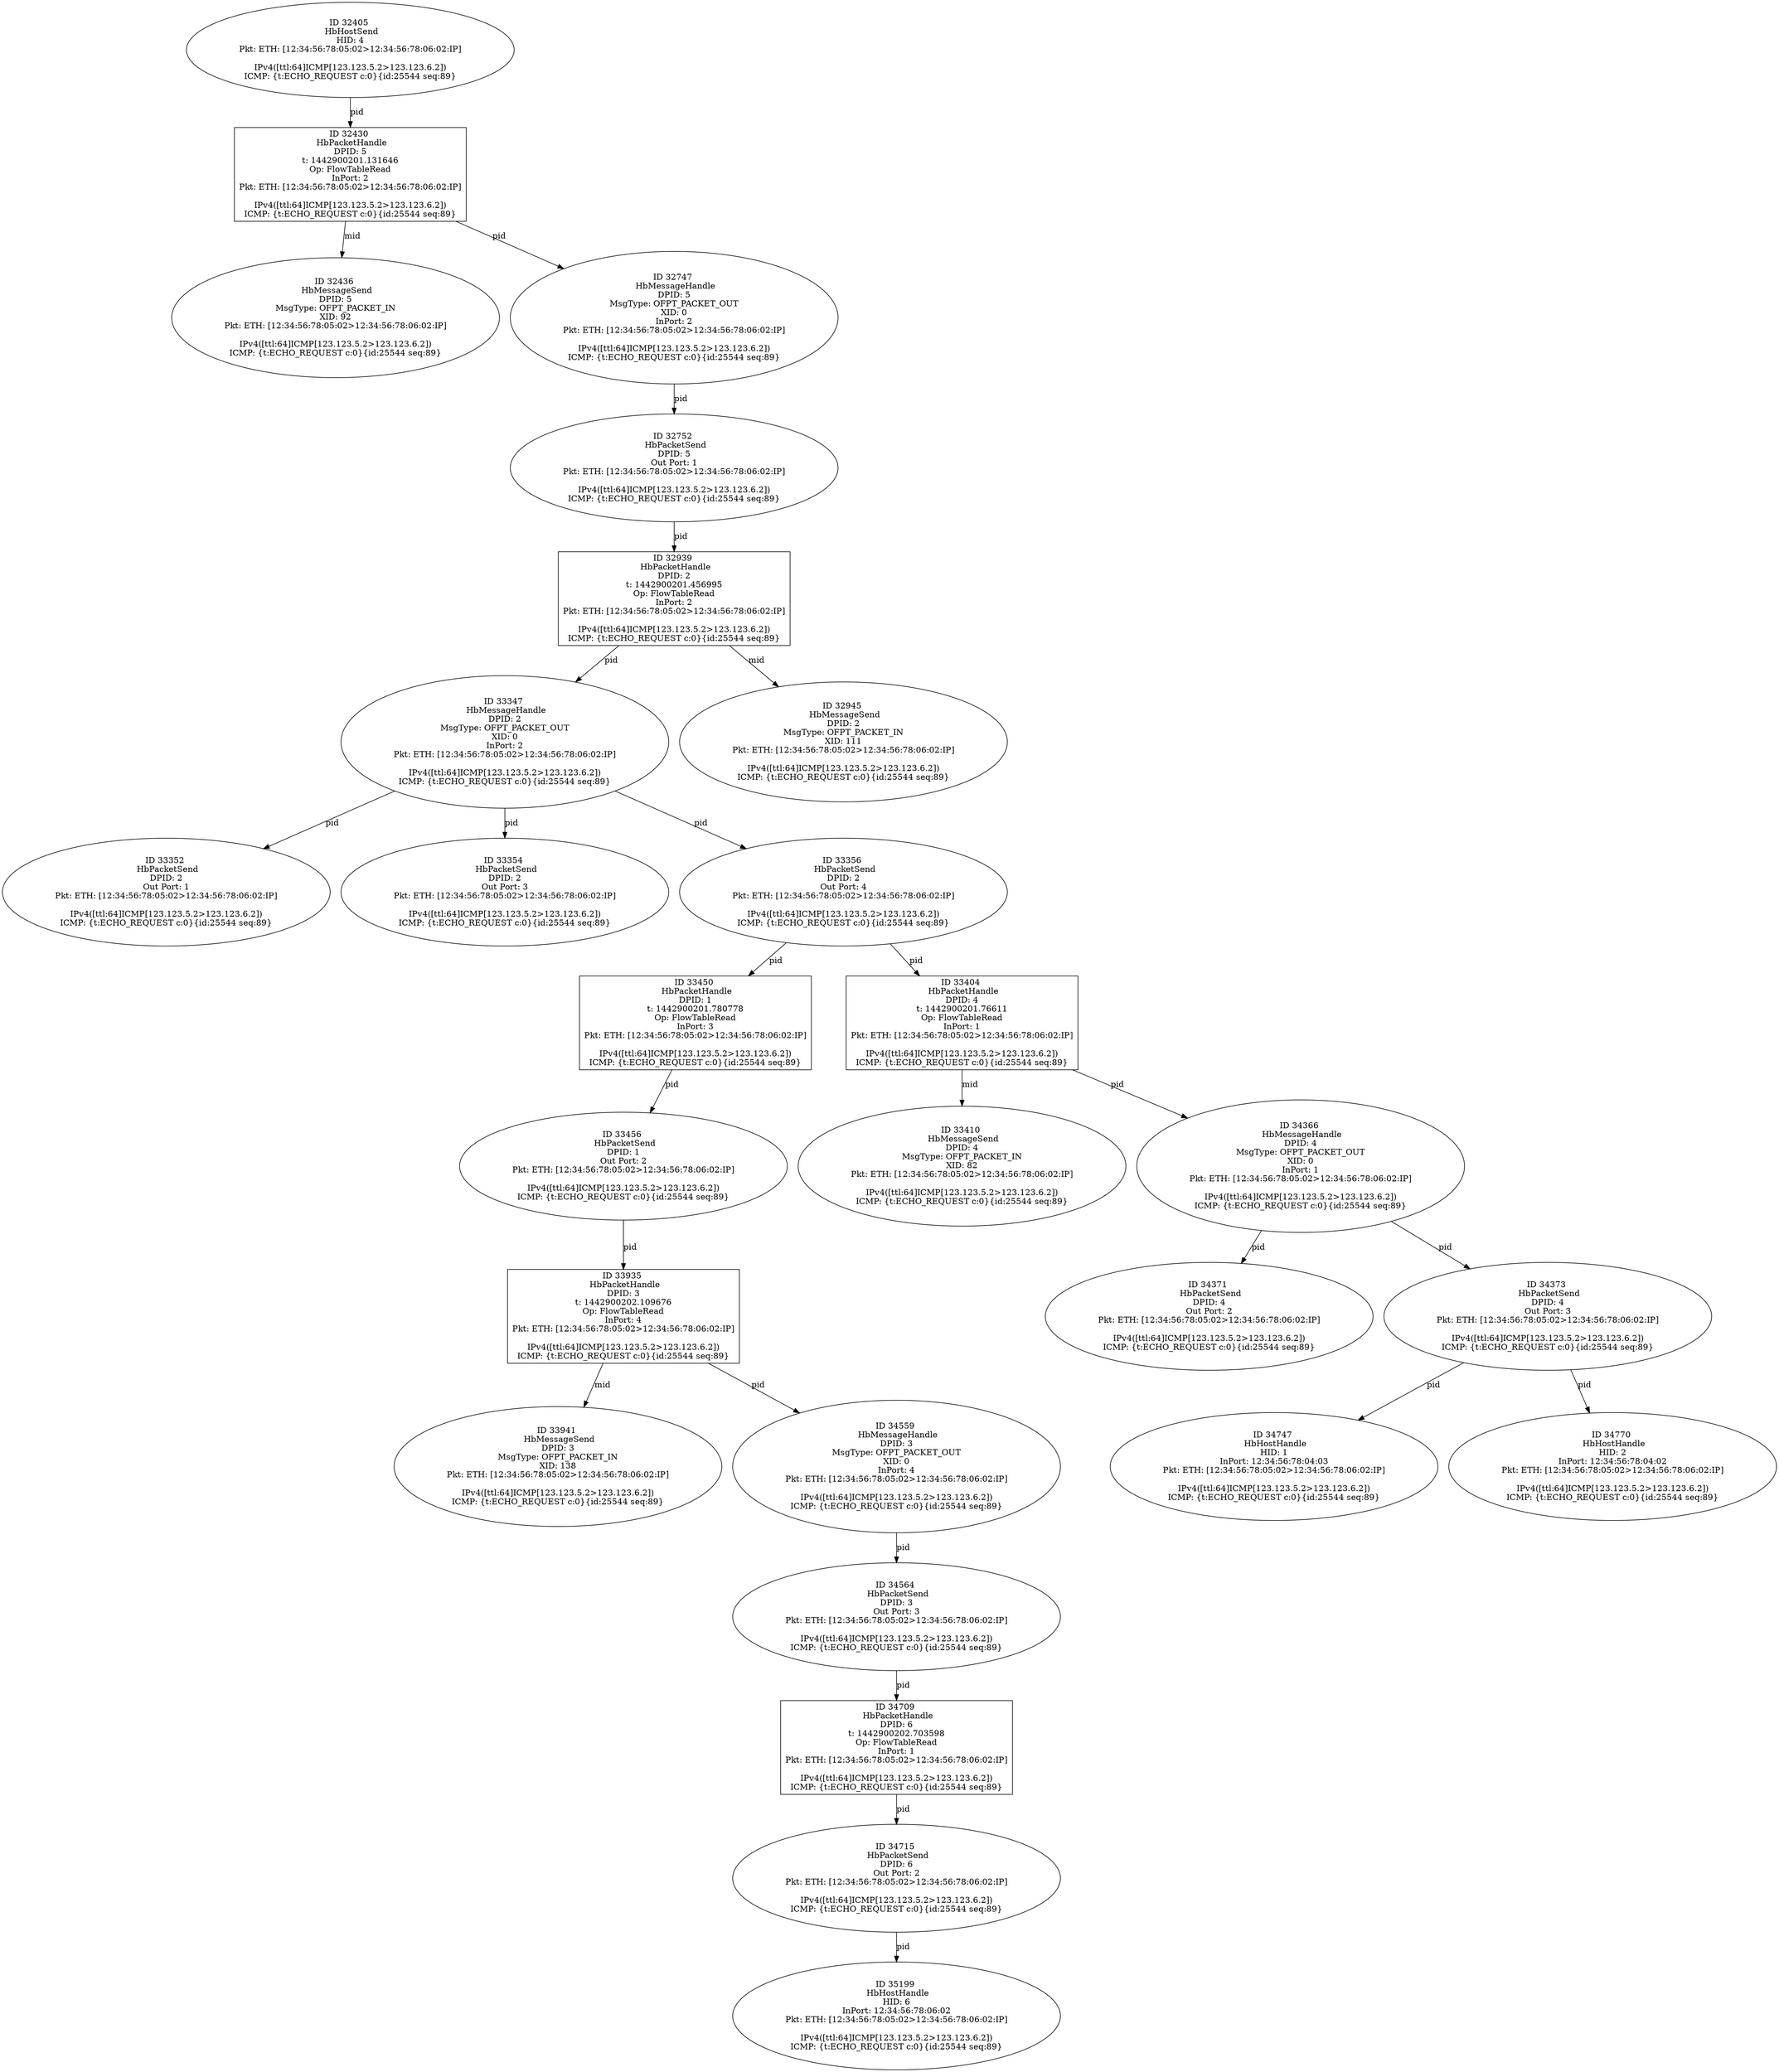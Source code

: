 strict digraph G {
33410 [shape=oval, event=<hb_events.HbMessageSend object at 0x10ec81c50>, label="ID 33410 
 HbMessageSend
DPID: 4
MsgType: OFPT_PACKET_IN
XID: 82
Pkt: ETH: [12:34:56:78:05:02>12:34:56:78:06:02:IP]

IPv4([ttl:64]ICMP[123.123.5.2>123.123.6.2])
ICMP: {t:ECHO_REQUEST c:0}{id:25544 seq:89}"];
34564 [shape=oval, event=<hb_events.HbPacketSend object at 0x10eeef990>, label="ID 34564 
 HbPacketSend
DPID: 3
Out Port: 3
Pkt: ETH: [12:34:56:78:05:02>12:34:56:78:06:02:IP]

IPv4([ttl:64]ICMP[123.123.5.2>123.123.6.2])
ICMP: {t:ECHO_REQUEST c:0}{id:25544 seq:89}"];
33935 [shape=box, event=<hb_events.HbPacketHandle object at 0x10eda1210>, label="ID 33935 
 HbPacketHandle
DPID: 3
t: 1442900202.109676
Op: FlowTableRead
InPort: 4
Pkt: ETH: [12:34:56:78:05:02>12:34:56:78:06:02:IP]

IPv4([ttl:64]ICMP[123.123.5.2>123.123.6.2])
ICMP: {t:ECHO_REQUEST c:0}{id:25544 seq:89}"];
33347 [shape=oval, event=<hb_events.HbMessageHandle object at 0x10ec8ca50>, label="ID 33347 
 HbMessageHandle
DPID: 2
MsgType: OFPT_PACKET_OUT
XID: 0
InPort: 2
Pkt: ETH: [12:34:56:78:05:02>12:34:56:78:06:02:IP]

IPv4([ttl:64]ICMP[123.123.5.2>123.123.6.2])
ICMP: {t:ECHO_REQUEST c:0}{id:25544 seq:89}"];
32405 [shape=oval, event=<hb_events.HbHostSend object at 0x10eb26410>, label="ID 32405 
 HbHostSend
HID: 4
Pkt: ETH: [12:34:56:78:05:02>12:34:56:78:06:02:IP]

IPv4([ttl:64]ICMP[123.123.5.2>123.123.6.2])
ICMP: {t:ECHO_REQUEST c:0}{id:25544 seq:89}"];
34715 [shape=oval, event=<hb_events.HbPacketSend object at 0x10ef78550>, label="ID 34715 
 HbPacketSend
DPID: 6
Out Port: 2
Pkt: ETH: [12:34:56:78:05:02>12:34:56:78:06:02:IP]

IPv4([ttl:64]ICMP[123.123.5.2>123.123.6.2])
ICMP: {t:ECHO_REQUEST c:0}{id:25544 seq:89}"];
33941 [shape=oval, event=<hb_events.HbMessageSend object at 0x10eda1cd0>, label="ID 33941 
 HbMessageSend
DPID: 3
MsgType: OFPT_PACKET_IN
XID: 138
Pkt: ETH: [12:34:56:78:05:02>12:34:56:78:06:02:IP]

IPv4([ttl:64]ICMP[123.123.5.2>123.123.6.2])
ICMP: {t:ECHO_REQUEST c:0}{id:25544 seq:89}"];
33450 [shape=box, event=<hb_events.HbPacketHandle object at 0x10ecac750>, label="ID 33450 
 HbPacketHandle
DPID: 1
t: 1442900201.780778
Op: FlowTableRead
InPort: 3
Pkt: ETH: [12:34:56:78:05:02>12:34:56:78:06:02:IP]

IPv4([ttl:64]ICMP[123.123.5.2>123.123.6.2])
ICMP: {t:ECHO_REQUEST c:0}{id:25544 seq:89}"];
32939 [shape=box, event=<hb_events.HbPacketHandle object at 0x10ebe4a10>, label="ID 32939 
 HbPacketHandle
DPID: 2
t: 1442900201.456995
Op: FlowTableRead
InPort: 2
Pkt: ETH: [12:34:56:78:05:02>12:34:56:78:06:02:IP]

IPv4([ttl:64]ICMP[123.123.5.2>123.123.6.2])
ICMP: {t:ECHO_REQUEST c:0}{id:25544 seq:89}"];
32430 [shape=box, event=<hb_events.HbPacketHandle object at 0x10eb26890>, label="ID 32430 
 HbPacketHandle
DPID: 5
t: 1442900201.131646
Op: FlowTableRead
InPort: 2
Pkt: ETH: [12:34:56:78:05:02>12:34:56:78:06:02:IP]

IPv4([ttl:64]ICMP[123.123.5.2>123.123.6.2])
ICMP: {t:ECHO_REQUEST c:0}{id:25544 seq:89}"];
33456 [shape=oval, event=<hb_events.HbPacketSend object at 0x10ecb3610>, label="ID 33456 
 HbPacketSend
DPID: 1
Out Port: 2
Pkt: ETH: [12:34:56:78:05:02>12:34:56:78:06:02:IP]

IPv4([ttl:64]ICMP[123.123.5.2>123.123.6.2])
ICMP: {t:ECHO_REQUEST c:0}{id:25544 seq:89}"];
32945 [shape=oval, event=<hb_events.HbMessageSend object at 0x10ebeb510>, label="ID 32945 
 HbMessageSend
DPID: 2
MsgType: OFPT_PACKET_IN
XID: 111
Pkt: ETH: [12:34:56:78:05:02>12:34:56:78:06:02:IP]

IPv4([ttl:64]ICMP[123.123.5.2>123.123.6.2])
ICMP: {t:ECHO_REQUEST c:0}{id:25544 seq:89}"];
35199 [shape=oval, event=<hb_events.HbHostHandle object at 0x10f0f3550>, label="ID 35199 
 HbHostHandle
HID: 6
InPort: 12:34:56:78:06:02
Pkt: ETH: [12:34:56:78:05:02>12:34:56:78:06:02:IP]

IPv4([ttl:64]ICMP[123.123.5.2>123.123.6.2])
ICMP: {t:ECHO_REQUEST c:0}{id:25544 seq:89}"];
32436 [shape=oval, event=<hb_events.HbMessageSend object at 0x10eb26fd0>, label="ID 32436 
 HbMessageSend
DPID: 5
MsgType: OFPT_PACKET_IN
XID: 92
Pkt: ETH: [12:34:56:78:05:02>12:34:56:78:06:02:IP]

IPv4([ttl:64]ICMP[123.123.5.2>123.123.6.2])
ICMP: {t:ECHO_REQUEST c:0}{id:25544 seq:89}"];
34747 [shape=oval, event=<hb_events.HbHostHandle object at 0x10ef92e90>, label="ID 34747 
 HbHostHandle
HID: 1
InPort: 12:34:56:78:04:03
Pkt: ETH: [12:34:56:78:05:02>12:34:56:78:06:02:IP]

IPv4([ttl:64]ICMP[123.123.5.2>123.123.6.2])
ICMP: {t:ECHO_REQUEST c:0}{id:25544 seq:89}"];
34366 [shape=oval, event=<hb_events.HbMessageHandle object at 0x10ee90f10>, label="ID 34366 
 HbMessageHandle
DPID: 4
MsgType: OFPT_PACKET_OUT
XID: 0
InPort: 1
Pkt: ETH: [12:34:56:78:05:02>12:34:56:78:06:02:IP]

IPv4([ttl:64]ICMP[123.123.5.2>123.123.6.2])
ICMP: {t:ECHO_REQUEST c:0}{id:25544 seq:89}"];
34371 [shape=oval, event=<hb_events.HbPacketSend object at 0x10ee974d0>, label="ID 34371 
 HbPacketSend
DPID: 4
Out Port: 2
Pkt: ETH: [12:34:56:78:05:02>12:34:56:78:06:02:IP]

IPv4([ttl:64]ICMP[123.123.5.2>123.123.6.2])
ICMP: {t:ECHO_REQUEST c:0}{id:25544 seq:89}"];
34373 [shape=oval, event=<hb_events.HbPacketSend object at 0x10ee9d150>, label="ID 34373 
 HbPacketSend
DPID: 4
Out Port: 3
Pkt: ETH: [12:34:56:78:05:02>12:34:56:78:06:02:IP]

IPv4([ttl:64]ICMP[123.123.5.2>123.123.6.2])
ICMP: {t:ECHO_REQUEST c:0}{id:25544 seq:89}"];
33352 [shape=oval, event=<hb_events.HbPacketSend object at 0x10ec93610>, label="ID 33352 
 HbPacketSend
DPID: 2
Out Port: 1
Pkt: ETH: [12:34:56:78:05:02>12:34:56:78:06:02:IP]

IPv4([ttl:64]ICMP[123.123.5.2>123.123.6.2])
ICMP: {t:ECHO_REQUEST c:0}{id:25544 seq:89}"];
33354 [shape=oval, event=<hb_events.HbPacketSend object at 0x10ec81090>, label="ID 33354 
 HbPacketSend
DPID: 2
Out Port: 3
Pkt: ETH: [12:34:56:78:05:02>12:34:56:78:06:02:IP]

IPv4([ttl:64]ICMP[123.123.5.2>123.123.6.2])
ICMP: {t:ECHO_REQUEST c:0}{id:25544 seq:89}"];
33356 [shape=oval, event=<hb_events.HbPacketSend object at 0x10ec812d0>, label="ID 33356 
 HbPacketSend
DPID: 2
Out Port: 4
Pkt: ETH: [12:34:56:78:05:02>12:34:56:78:06:02:IP]

IPv4([ttl:64]ICMP[123.123.5.2>123.123.6.2])
ICMP: {t:ECHO_REQUEST c:0}{id:25544 seq:89}"];
34770 [shape=oval, event=<hb_events.HbHostHandle object at 0x10efab950>, label="ID 34770 
 HbHostHandle
HID: 2
InPort: 12:34:56:78:04:02
Pkt: ETH: [12:34:56:78:05:02>12:34:56:78:06:02:IP]

IPv4([ttl:64]ICMP[123.123.5.2>123.123.6.2])
ICMP: {t:ECHO_REQUEST c:0}{id:25544 seq:89}"];
32747 [shape=oval, event=<hb_events.HbMessageHandle object at 0x10eb9f110>, label="ID 32747 
 HbMessageHandle
DPID: 5
MsgType: OFPT_PACKET_OUT
XID: 0
InPort: 2
Pkt: ETH: [12:34:56:78:05:02>12:34:56:78:06:02:IP]

IPv4([ttl:64]ICMP[123.123.5.2>123.123.6.2])
ICMP: {t:ECHO_REQUEST c:0}{id:25544 seq:89}"];
32752 [shape=oval, event=<hb_events.HbPacketSend object at 0x10eb9f610>, label="ID 32752 
 HbPacketSend
DPID: 5
Out Port: 1
Pkt: ETH: [12:34:56:78:05:02>12:34:56:78:06:02:IP]

IPv4([ttl:64]ICMP[123.123.5.2>123.123.6.2])
ICMP: {t:ECHO_REQUEST c:0}{id:25544 seq:89}"];
34559 [shape=oval, event=<hb_events.HbMessageHandle object at 0x10eeefb50>, label="ID 34559 
 HbMessageHandle
DPID: 3
MsgType: OFPT_PACKET_OUT
XID: 0
InPort: 4
Pkt: ETH: [12:34:56:78:05:02>12:34:56:78:06:02:IP]

IPv4([ttl:64]ICMP[123.123.5.2>123.123.6.2])
ICMP: {t:ECHO_REQUEST c:0}{id:25544 seq:89}"];
33404 [shape=box, event=<hb_events.HbPacketHandle object at 0x10ec81510>, label="ID 33404 
 HbPacketHandle
DPID: 4
t: 1442900201.76611
Op: FlowTableRead
InPort: 1
Pkt: ETH: [12:34:56:78:05:02>12:34:56:78:06:02:IP]

IPv4([ttl:64]ICMP[123.123.5.2>123.123.6.2])
ICMP: {t:ECHO_REQUEST c:0}{id:25544 seq:89}"];
34709 [shape=box, event=<hb_events.HbPacketHandle object at 0x10ef701d0>, label="ID 34709 
 HbPacketHandle
DPID: 6
t: 1442900202.703598
Op: FlowTableRead
InPort: 1
Pkt: ETH: [12:34:56:78:05:02>12:34:56:78:06:02:IP]

IPv4([ttl:64]ICMP[123.123.5.2>123.123.6.2])
ICMP: {t:ECHO_REQUEST c:0}{id:25544 seq:89}"];
34564 -> 34709  [rel=pid, label=pid];
33935 -> 33941  [rel=mid, label=mid];
33935 -> 34559  [rel=pid, label=pid];
32405 -> 32430  [rel=pid, label=pid];
34715 -> 35199  [rel=pid, label=pid];
33450 -> 33456  [rel=pid, label=pid];
32939 -> 32945  [rel=mid, label=mid];
32939 -> 33347  [rel=pid, label=pid];
32430 -> 32747  [rel=pid, label=pid];
32430 -> 32436  [rel=mid, label=mid];
33456 -> 33935  [rel=pid, label=pid];
34709 -> 34715  [rel=pid, label=pid];
34366 -> 34371  [rel=pid, label=pid];
34366 -> 34373  [rel=pid, label=pid];
33347 -> 33352  [rel=pid, label=pid];
33347 -> 33354  [rel=pid, label=pid];
33347 -> 33356  [rel=pid, label=pid];
34373 -> 34770  [rel=pid, label=pid];
34373 -> 34747  [rel=pid, label=pid];
33356 -> 33450  [rel=pid, label=pid];
33356 -> 33404  [rel=pid, label=pid];
32747 -> 32752  [rel=pid, label=pid];
32752 -> 32939  [rel=pid, label=pid];
34559 -> 34564  [rel=pid, label=pid];
33404 -> 33410  [rel=mid, label=mid];
33404 -> 34366  [rel=pid, label=pid];
}
